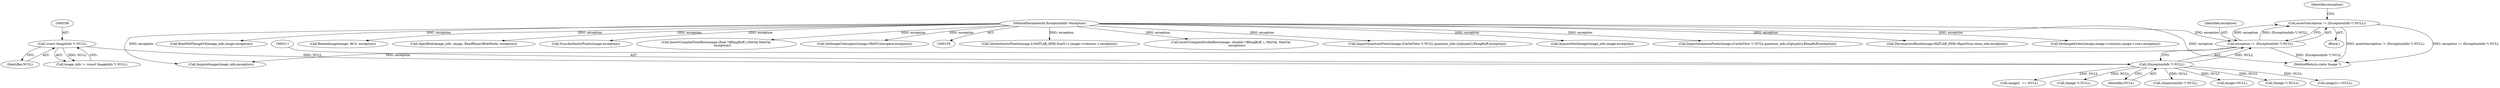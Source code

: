 digraph "0_ImageMagick_51b0ae01709adc1e4a9245e158ef17b85a110960@API" {
"1000207" [label="(Call,assert(exception != (ExceptionInfo *) NULL))"];
"1000208" [label="(Call,exception != (ExceptionInfo *) NULL)"];
"1000157" [label="(MethodParameterIn,ExceptionInfo *exception)"];
"1000210" [label="(Call,(ExceptionInfo *) NULL)"];
"1000198" [label="(Call,(const ImageInfo *) NULL)"];
"1000209" [label="(Identifier,exception)"];
"1000227" [label="(Call,AcquireImage(image_info,exception))"];
"1001166" [label="(Call,GetAuthenticPixels(image,0,MATLAB_HDR.SizeY-i-1,image->columns,1,exception))"];
"1001432" [label="(Call,InsertComplexDoubleRow(image, (double *)BImgBuff, i, MinVal, MaxVal,\n            exception))"];
"1001258" [label="(Call,ImportQuantumPixels(image,(CacheView *) NULL,quantum_info,z2qtype[z],BImgBuff,exception))"];
"1001605" [label="(Call,AcquireNextImage(image_info,image,exception))"];
"1000200" [label="(Identifier,NULL)"];
"1000210" [label="(Call,(ExceptionInfo *) NULL)"];
"1001294" [label="(Call,ImportQuantumPixels(image,(CacheView *) NULL,quantum_info,z2qtype[z],BImgBuff,exception))"];
"1000458" [label="(Call,DecompressBlock(image,MATLAB_HDR.ObjectSize,clone_info,exception))"];
"1000286" [label="(Call,image2  == NULL)"];
"1000247" [label="(Call,(Image *) NULL)"];
"1000212" [label="(Identifier,NULL)"];
"1000198" [label="(Call,(const ImageInfo *) NULL)"];
"1001062" [label="(Call,SetImageExtent(image,image->columns,image->rows,exception))"];
"1000981" [label="(Call,(QuantumInfo *) NULL)"];
"1000157" [label="(MethodParameterIn,ExceptionInfo *exception)"];
"1000281" [label="(Call,ReadMATImageV4(image_info,image,exception))"];
"1001711" [label="(Call,image=NULL)"];
"1001717" [label="(Call,(Image *) NULL)"];
"1000466" [label="(Call,image2==NULL)"];
"1001823" [label="(MethodReturn,static Image *)"];
"1000158" [label="(Block,)"];
"1000196" [label="(Call,image_info != (const ImageInfo *) NULL)"];
"1001513" [label="(Call,RotateImage(image, 90.0, exception))"];
"1000232" [label="(Call,OpenBlob(image_info, image, ReadBinaryBlobMode, exception))"];
"1000208" [label="(Call,exception != (ExceptionInfo *) NULL)"];
"1000216" [label="(Identifier,exception)"];
"1001335" [label="(Call,SyncAuthenticPixels(image,exception))"];
"1001465" [label="(Call,InsertComplexFloatRow(image,(float *)BImgBuff,i,MinVal,MaxVal,\n            exception))"];
"1001032" [label="(Call,SetImageColorspace(image,GRAYColorspace,exception))"];
"1000207" [label="(Call,assert(exception != (ExceptionInfo *) NULL))"];
"1000207" -> "1000158"  [label="AST: "];
"1000207" -> "1000208"  [label="CFG: "];
"1000208" -> "1000207"  [label="AST: "];
"1000216" -> "1000207"  [label="CFG: "];
"1000207" -> "1001823"  [label="DDG: exception != (ExceptionInfo *) NULL"];
"1000207" -> "1001823"  [label="DDG: assert(exception != (ExceptionInfo *) NULL)"];
"1000208" -> "1000207"  [label="DDG: exception"];
"1000208" -> "1000207"  [label="DDG: (ExceptionInfo *) NULL"];
"1000208" -> "1000210"  [label="CFG: "];
"1000209" -> "1000208"  [label="AST: "];
"1000210" -> "1000208"  [label="AST: "];
"1000208" -> "1001823"  [label="DDG: (ExceptionInfo *) NULL"];
"1000157" -> "1000208"  [label="DDG: exception"];
"1000210" -> "1000208"  [label="DDG: NULL"];
"1000208" -> "1000227"  [label="DDG: exception"];
"1000157" -> "1000155"  [label="AST: "];
"1000157" -> "1001823"  [label="DDG: exception"];
"1000157" -> "1000227"  [label="DDG: exception"];
"1000157" -> "1000232"  [label="DDG: exception"];
"1000157" -> "1000281"  [label="DDG: exception"];
"1000157" -> "1000458"  [label="DDG: exception"];
"1000157" -> "1001032"  [label="DDG: exception"];
"1000157" -> "1001062"  [label="DDG: exception"];
"1000157" -> "1001166"  [label="DDG: exception"];
"1000157" -> "1001258"  [label="DDG: exception"];
"1000157" -> "1001294"  [label="DDG: exception"];
"1000157" -> "1001335"  [label="DDG: exception"];
"1000157" -> "1001432"  [label="DDG: exception"];
"1000157" -> "1001465"  [label="DDG: exception"];
"1000157" -> "1001513"  [label="DDG: exception"];
"1000157" -> "1001605"  [label="DDG: exception"];
"1000210" -> "1000212"  [label="CFG: "];
"1000211" -> "1000210"  [label="AST: "];
"1000212" -> "1000210"  [label="AST: "];
"1000198" -> "1000210"  [label="DDG: NULL"];
"1000210" -> "1000247"  [label="DDG: NULL"];
"1000210" -> "1000286"  [label="DDG: NULL"];
"1000210" -> "1000466"  [label="DDG: NULL"];
"1000210" -> "1000981"  [label="DDG: NULL"];
"1000210" -> "1001711"  [label="DDG: NULL"];
"1000210" -> "1001717"  [label="DDG: NULL"];
"1000198" -> "1000196"  [label="AST: "];
"1000198" -> "1000200"  [label="CFG: "];
"1000199" -> "1000198"  [label="AST: "];
"1000200" -> "1000198"  [label="AST: "];
"1000196" -> "1000198"  [label="CFG: "];
"1000198" -> "1000196"  [label="DDG: NULL"];
}
